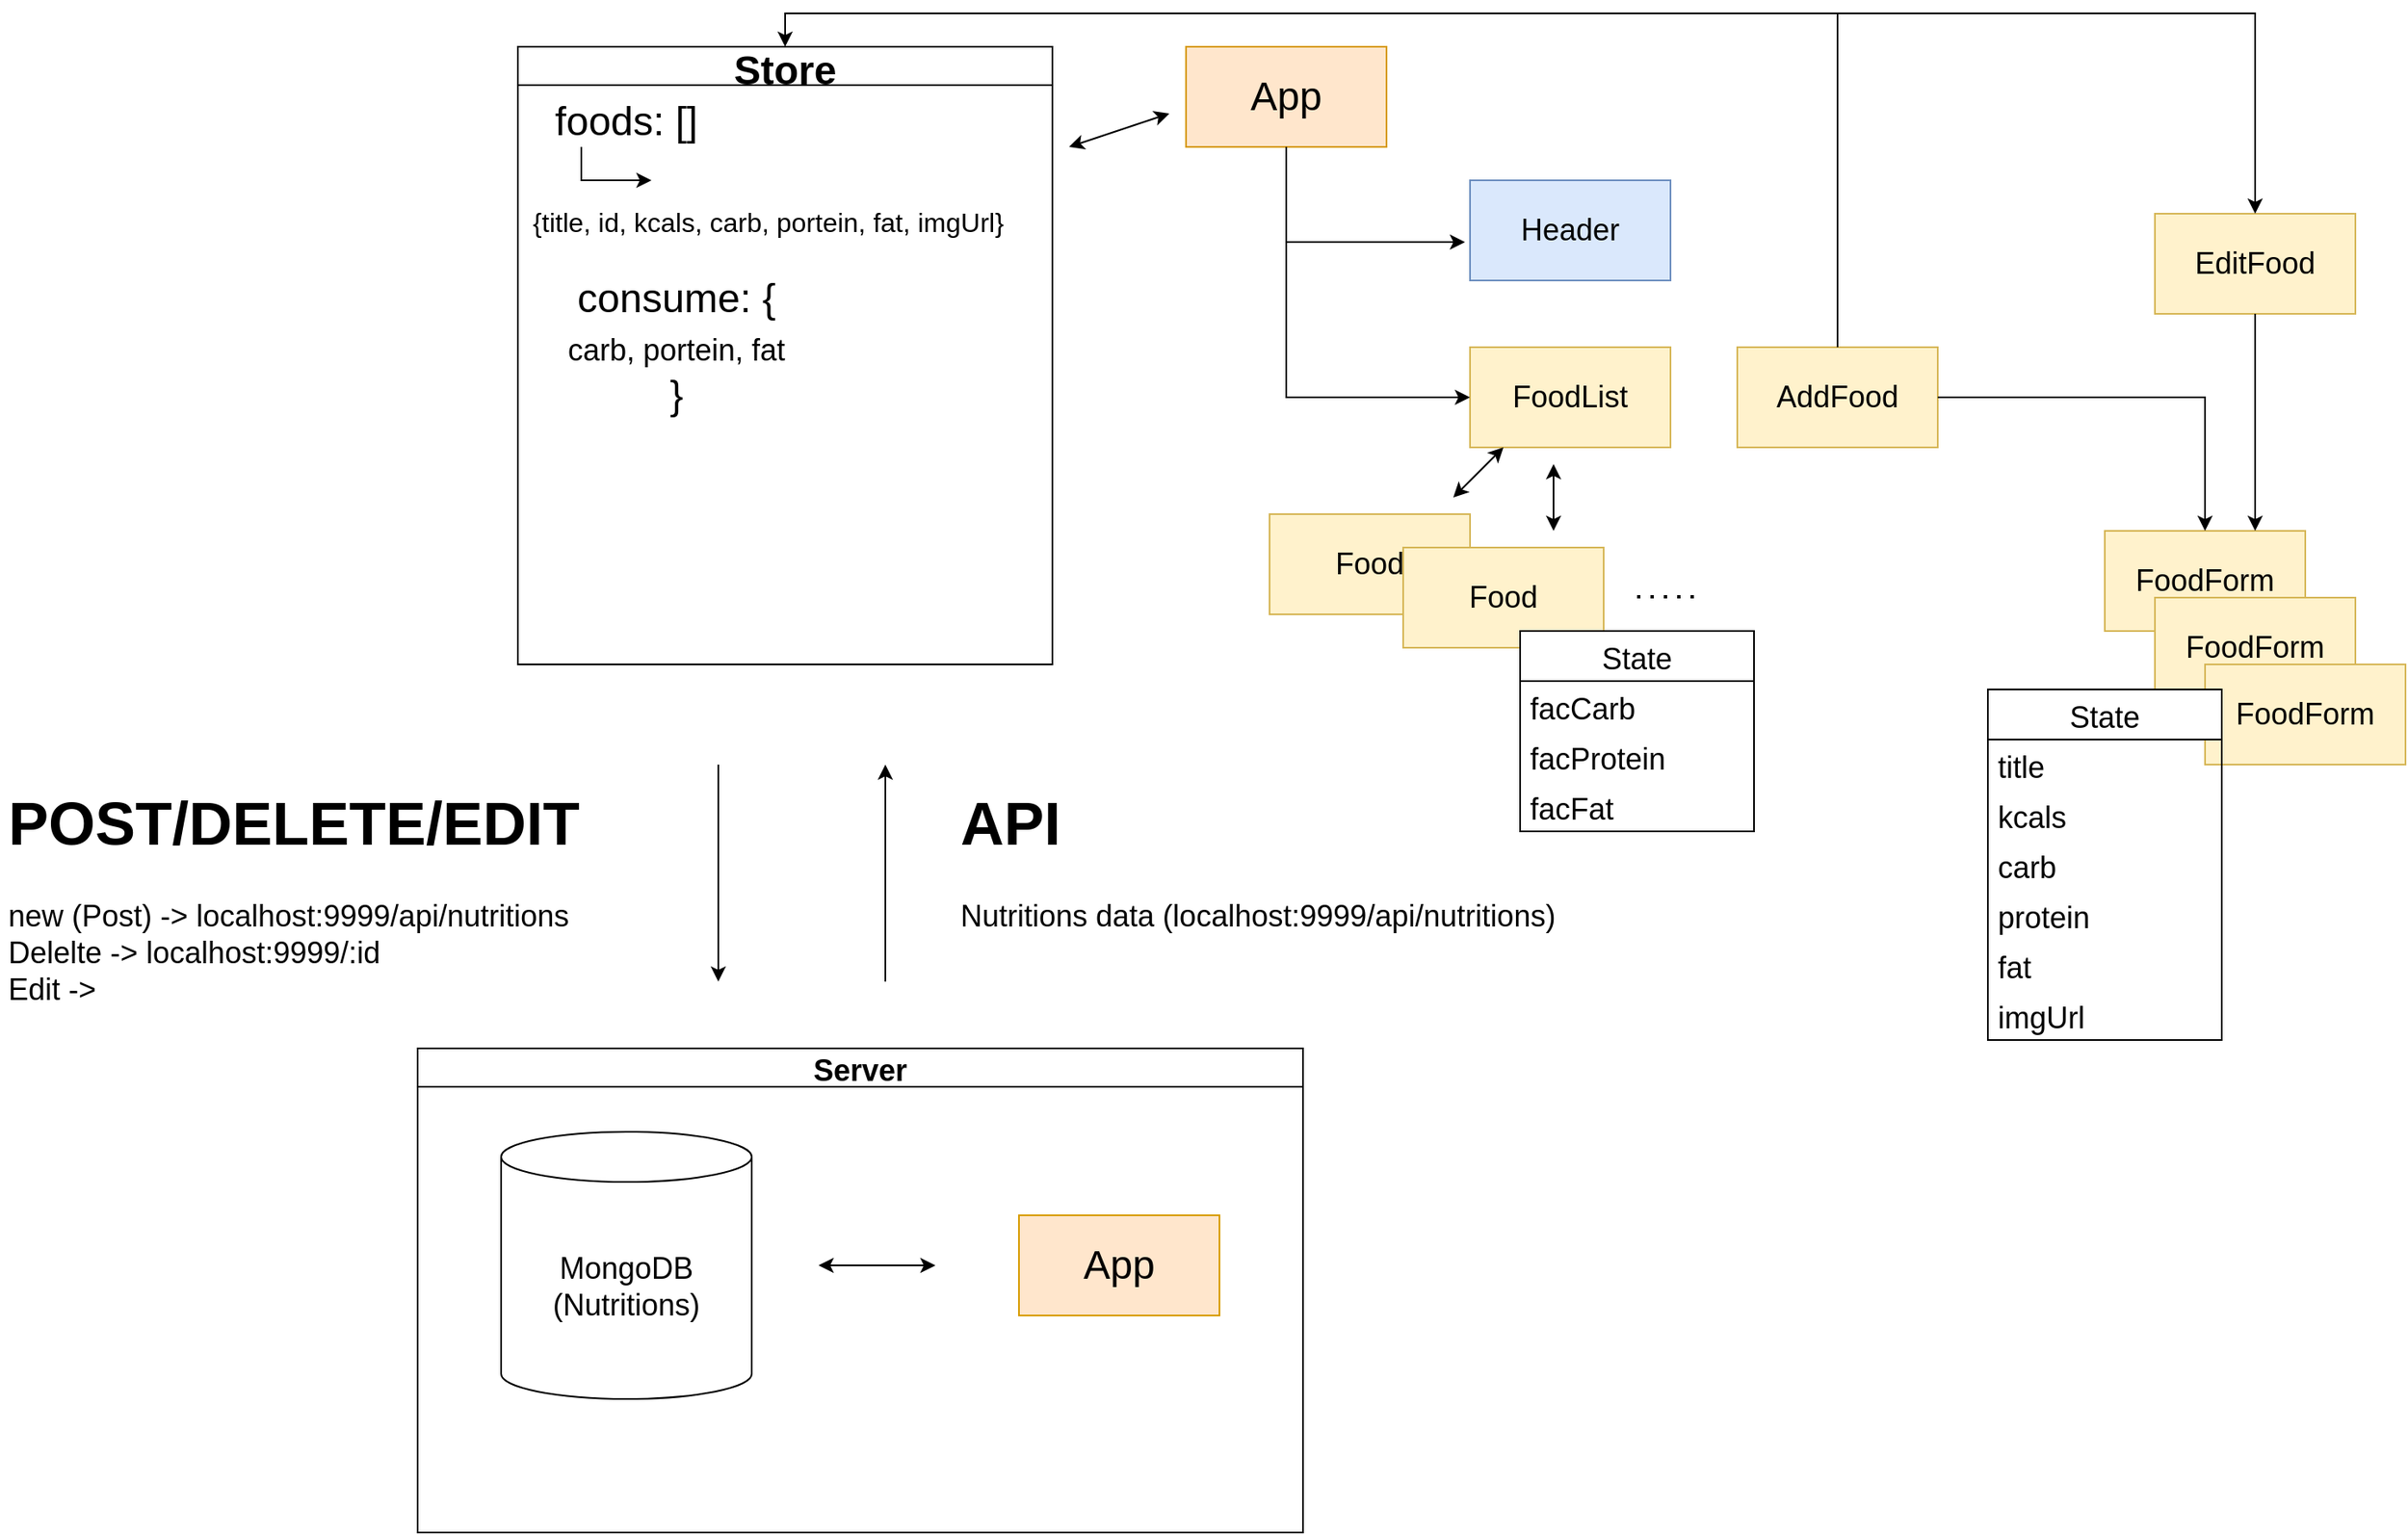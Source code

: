 <mxfile version="15.8.7" type="device"><diagram id="kgpKYQtTHZ0yAKxKKP6v" name="Page-1"><mxGraphModel dx="2339" dy="865" grid="1" gridSize="10" guides="1" tooltips="1" connect="1" arrows="1" fold="1" page="1" pageScale="1" pageWidth="850" pageHeight="1100" math="0" shadow="0"><root><mxCell id="0"/><mxCell id="1" parent="0"/><mxCell id="Rgc0jyytw76D7wVCoG3j-1" value="&lt;font style=&quot;font-size: 24px&quot;&gt;App&lt;/font&gt;" style="rounded=0;whiteSpace=wrap;html=1;fillColor=#ffe6cc;strokeColor=#d79b00;" vertex="1" parent="1"><mxGeometry x="520" y="80" width="120" height="60" as="geometry"/></mxCell><mxCell id="Rgc0jyytw76D7wVCoG3j-7" value="Store" style="swimlane;fontSize=24;" vertex="1" parent="1"><mxGeometry x="120" y="80" width="320" height="370" as="geometry"/></mxCell><mxCell id="Rgc0jyytw76D7wVCoG3j-8" value="foods: []" style="text;html=1;strokeColor=none;fillColor=none;align=center;verticalAlign=middle;whiteSpace=wrap;rounded=0;fontSize=24;" vertex="1" parent="Rgc0jyytw76D7wVCoG3j-7"><mxGeometry x="10" y="30" width="110" height="30" as="geometry"/></mxCell><mxCell id="Rgc0jyytw76D7wVCoG3j-9" value="" style="endArrow=classic;html=1;rounded=0;fontSize=24;" edge="1" parent="Rgc0jyytw76D7wVCoG3j-7"><mxGeometry width="50" height="50" relative="1" as="geometry"><mxPoint x="38" y="60" as="sourcePoint"/><mxPoint x="80" y="80" as="targetPoint"/><Array as="points"><mxPoint x="38" y="80"/></Array></mxGeometry></mxCell><mxCell id="Rgc0jyytw76D7wVCoG3j-10" value="&lt;font size=&quot;3&quot;&gt;{title, id, kcals, carb, portein, fat, imgUrl}&lt;/font&gt;" style="text;html=1;strokeColor=none;fillColor=none;align=center;verticalAlign=middle;whiteSpace=wrap;rounded=0;fontSize=24;" vertex="1" parent="Rgc0jyytw76D7wVCoG3j-7"><mxGeometry x="-20" y="60" width="340" height="85" as="geometry"/></mxCell><mxCell id="Rgc0jyytw76D7wVCoG3j-46" value="consume: {&lt;br&gt;&lt;font style=&quot;font-size: 18px&quot;&gt;carb, portein, fat&lt;br&gt;&lt;/font&gt;}" style="text;html=1;strokeColor=none;fillColor=none;align=center;verticalAlign=middle;whiteSpace=wrap;rounded=0;fontSize=24;" vertex="1" parent="Rgc0jyytw76D7wVCoG3j-7"><mxGeometry x="-30" y="140" width="250" height="80" as="geometry"/></mxCell><mxCell id="Rgc0jyytw76D7wVCoG3j-11" value="" style="endArrow=classic;startArrow=classic;html=1;rounded=0;fontSize=12;" edge="1" parent="1"><mxGeometry width="50" height="50" relative="1" as="geometry"><mxPoint x="450" y="140" as="sourcePoint"/><mxPoint x="510" y="120" as="targetPoint"/></mxGeometry></mxCell><mxCell id="Rgc0jyytw76D7wVCoG3j-12" value="&lt;font style=&quot;font-size: 18px&quot;&gt;Header&lt;/font&gt;" style="rounded=0;whiteSpace=wrap;html=1;fontSize=12;fillColor=#dae8fc;strokeColor=#6c8ebf;" vertex="1" parent="1"><mxGeometry x="690" y="160" width="120" height="60" as="geometry"/></mxCell><mxCell id="Rgc0jyytw76D7wVCoG3j-13" value="" style="endArrow=classic;html=1;rounded=0;fontSize=18;entryX=-0.025;entryY=0.617;entryDx=0;entryDy=0;entryPerimeter=0;exitX=0.5;exitY=1;exitDx=0;exitDy=0;" edge="1" parent="1" source="Rgc0jyytw76D7wVCoG3j-1" target="Rgc0jyytw76D7wVCoG3j-12"><mxGeometry width="50" height="50" relative="1" as="geometry"><mxPoint x="590" y="240" as="sourcePoint"/><mxPoint x="640" y="190" as="targetPoint"/><Array as="points"><mxPoint x="580" y="197"/></Array></mxGeometry></mxCell><mxCell id="Rgc0jyytw76D7wVCoG3j-14" value="FoodList" style="rounded=0;whiteSpace=wrap;html=1;fontSize=18;fillColor=#fff2cc;strokeColor=#d6b656;" vertex="1" parent="1"><mxGeometry x="690" y="260" width="120" height="60" as="geometry"/></mxCell><mxCell id="Rgc0jyytw76D7wVCoG3j-15" value="" style="endArrow=classic;html=1;rounded=0;fontSize=18;entryX=0;entryY=0.5;entryDx=0;entryDy=0;" edge="1" parent="1" target="Rgc0jyytw76D7wVCoG3j-14"><mxGeometry width="50" height="50" relative="1" as="geometry"><mxPoint x="580" y="190" as="sourcePoint"/><mxPoint x="460" y="350" as="targetPoint"/><Array as="points"><mxPoint x="580" y="290"/></Array></mxGeometry></mxCell><mxCell id="Rgc0jyytw76D7wVCoG3j-16" value="Food" style="rounded=0;whiteSpace=wrap;html=1;fontSize=18;fillColor=#fff2cc;strokeColor=#d6b656;" vertex="1" parent="1"><mxGeometry x="570" y="360" width="120" height="60" as="geometry"/></mxCell><mxCell id="Rgc0jyytw76D7wVCoG3j-17" value="Food" style="rounded=0;whiteSpace=wrap;html=1;fontSize=18;fillColor=#fff2cc;strokeColor=#d6b656;" vertex="1" parent="1"><mxGeometry x="650" y="380" width="120" height="60" as="geometry"/></mxCell><mxCell id="Rgc0jyytw76D7wVCoG3j-18" value="" style="endArrow=none;dashed=1;html=1;dashPattern=1 3;strokeWidth=2;rounded=0;fontSize=18;" edge="1" parent="1"><mxGeometry width="50" height="50" relative="1" as="geometry"><mxPoint x="790" y="409.5" as="sourcePoint"/><mxPoint x="830" y="409.5" as="targetPoint"/></mxGeometry></mxCell><mxCell id="Rgc0jyytw76D7wVCoG3j-19" value="" style="endArrow=classic;startArrow=classic;html=1;rounded=0;fontSize=18;" edge="1" parent="1"><mxGeometry width="50" height="50" relative="1" as="geometry"><mxPoint x="680" y="350" as="sourcePoint"/><mxPoint x="710" y="320" as="targetPoint"/></mxGeometry></mxCell><mxCell id="Rgc0jyytw76D7wVCoG3j-20" value="" style="endArrow=classic;startArrow=classic;html=1;rounded=0;fontSize=18;" edge="1" parent="1"><mxGeometry width="50" height="50" relative="1" as="geometry"><mxPoint x="740" y="370" as="sourcePoint"/><mxPoint x="740" y="330" as="targetPoint"/></mxGeometry></mxCell><mxCell id="Rgc0jyytw76D7wVCoG3j-24" value="Server" style="swimlane;fontSize=18;" vertex="1" parent="1"><mxGeometry x="60" y="680" width="530" height="290" as="geometry"/></mxCell><mxCell id="Rgc0jyytw76D7wVCoG3j-25" value="MongoDB&lt;br&gt;(Nutritions)" style="shape=cylinder3;whiteSpace=wrap;html=1;boundedLbl=1;backgroundOutline=1;size=15;fontSize=18;" vertex="1" parent="Rgc0jyytw76D7wVCoG3j-24"><mxGeometry x="50" y="50" width="150" height="160" as="geometry"/></mxCell><mxCell id="Rgc0jyytw76D7wVCoG3j-26" value="&lt;font style=&quot;font-size: 24px&quot;&gt;App&lt;/font&gt;" style="rounded=0;whiteSpace=wrap;html=1;fillColor=#ffe6cc;strokeColor=#d79b00;" vertex="1" parent="Rgc0jyytw76D7wVCoG3j-24"><mxGeometry x="360" y="100" width="120" height="60" as="geometry"/></mxCell><mxCell id="Rgc0jyytw76D7wVCoG3j-27" value="" style="endArrow=classic;startArrow=classic;html=1;rounded=0;fontSize=18;" edge="1" parent="Rgc0jyytw76D7wVCoG3j-24"><mxGeometry width="50" height="50" relative="1" as="geometry"><mxPoint x="240" y="130" as="sourcePoint"/><mxPoint x="310" y="130" as="targetPoint"/></mxGeometry></mxCell><mxCell id="Rgc0jyytw76D7wVCoG3j-28" value="" style="endArrow=classic;html=1;rounded=0;fontSize=18;" edge="1" parent="1"><mxGeometry width="50" height="50" relative="1" as="geometry"><mxPoint x="340" y="640" as="sourcePoint"/><mxPoint x="340" y="510" as="targetPoint"/></mxGeometry></mxCell><mxCell id="Rgc0jyytw76D7wVCoG3j-29" value="&lt;h1&gt;API&lt;/h1&gt;&lt;div&gt;Nutritions data (localhost:9999/api/nutritions)&lt;/div&gt;" style="text;html=1;strokeColor=none;fillColor=none;spacing=5;spacingTop=-20;whiteSpace=wrap;overflow=hidden;rounded=0;fontSize=18;" vertex="1" parent="1"><mxGeometry x="380" y="510" width="450" height="120" as="geometry"/></mxCell><mxCell id="Rgc0jyytw76D7wVCoG3j-31" value="" style="endArrow=classic;html=1;rounded=0;fontSize=18;" edge="1" parent="1"><mxGeometry width="50" height="50" relative="1" as="geometry"><mxPoint x="240" y="510" as="sourcePoint"/><mxPoint x="240" y="640" as="targetPoint"/></mxGeometry></mxCell><mxCell id="Rgc0jyytw76D7wVCoG3j-32" value="&lt;h1&gt;&lt;span&gt;POST/DELETE/EDIT&lt;/span&gt;&lt;/h1&gt;&lt;div&gt;&lt;span&gt;new (Post) -&amp;gt; localhost:9999/api/nutritions&lt;/span&gt;&lt;/div&gt;&lt;div&gt;Delelte -&amp;gt; localhost:9999/:id&lt;/div&gt;&lt;div&gt;Edit -&amp;gt;&amp;nbsp;&lt;/div&gt;" style="text;html=1;strokeColor=none;fillColor=none;spacing=5;spacingTop=-20;whiteSpace=wrap;overflow=hidden;rounded=0;fontSize=18;" vertex="1" parent="1"><mxGeometry x="-190" y="510" width="390" height="150" as="geometry"/></mxCell><mxCell id="Rgc0jyytw76D7wVCoG3j-33" value="AddFood" style="rounded=0;whiteSpace=wrap;html=1;fontSize=18;fillColor=#fff2cc;strokeColor=#d6b656;" vertex="1" parent="1"><mxGeometry x="850" y="260" width="120" height="60" as="geometry"/></mxCell><mxCell id="Rgc0jyytw76D7wVCoG3j-37" value="" style="endArrow=classic;html=1;rounded=0;fontSize=18;entryX=0.5;entryY=0;entryDx=0;entryDy=0;" edge="1" parent="1" source="Rgc0jyytw76D7wVCoG3j-33" target="Rgc0jyytw76D7wVCoG3j-7"><mxGeometry width="50" height="50" relative="1" as="geometry"><mxPoint x="875" y="150" as="sourcePoint"/><mxPoint x="945" y="220" as="targetPoint"/><Array as="points"><mxPoint x="910" y="60"/><mxPoint x="280" y="60"/></Array></mxGeometry></mxCell><mxCell id="Rgc0jyytw76D7wVCoG3j-58" value="State" style="swimlane;fontStyle=0;childLayout=stackLayout;horizontal=1;startSize=30;horizontalStack=0;resizeParent=1;resizeParentMax=0;resizeLast=0;collapsible=1;marginBottom=0;fontSize=18;" vertex="1" parent="1"><mxGeometry x="720" y="430" width="140" height="120" as="geometry"/></mxCell><mxCell id="Rgc0jyytw76D7wVCoG3j-59" value="facCarb" style="text;strokeColor=none;fillColor=none;align=left;verticalAlign=middle;spacingLeft=4;spacingRight=4;overflow=hidden;points=[[0,0.5],[1,0.5]];portConstraint=eastwest;rotatable=0;fontSize=18;" vertex="1" parent="Rgc0jyytw76D7wVCoG3j-58"><mxGeometry y="30" width="140" height="30" as="geometry"/></mxCell><mxCell id="Rgc0jyytw76D7wVCoG3j-60" value="facProtein" style="text;strokeColor=none;fillColor=none;align=left;verticalAlign=middle;spacingLeft=4;spacingRight=4;overflow=hidden;points=[[0,0.5],[1,0.5]];portConstraint=eastwest;rotatable=0;fontSize=18;" vertex="1" parent="Rgc0jyytw76D7wVCoG3j-58"><mxGeometry y="60" width="140" height="30" as="geometry"/></mxCell><mxCell id="Rgc0jyytw76D7wVCoG3j-61" value="facFat" style="text;strokeColor=none;fillColor=none;align=left;verticalAlign=middle;spacingLeft=4;spacingRight=4;overflow=hidden;points=[[0,0.5],[1,0.5]];portConstraint=eastwest;rotatable=0;fontSize=18;" vertex="1" parent="Rgc0jyytw76D7wVCoG3j-58"><mxGeometry y="90" width="140" height="30" as="geometry"/></mxCell><mxCell id="Rgc0jyytw76D7wVCoG3j-62" value="FoodForm" style="rounded=0;whiteSpace=wrap;html=1;fontSize=18;fillColor=#fff2cc;strokeColor=#d6b656;" vertex="1" parent="1"><mxGeometry x="1070" y="370" width="120" height="60" as="geometry"/></mxCell><mxCell id="Rgc0jyytw76D7wVCoG3j-63" value="FoodForm" style="rounded=0;whiteSpace=wrap;html=1;fontSize=18;fillColor=#fff2cc;strokeColor=#d6b656;" vertex="1" parent="1"><mxGeometry x="1100" y="410" width="120" height="60" as="geometry"/></mxCell><mxCell id="Rgc0jyytw76D7wVCoG3j-64" value="FoodForm" style="rounded=0;whiteSpace=wrap;html=1;fontSize=18;fillColor=#fff2cc;strokeColor=#d6b656;" vertex="1" parent="1"><mxGeometry x="1130" y="450" width="120" height="60" as="geometry"/></mxCell><mxCell id="Rgc0jyytw76D7wVCoG3j-65" value="" style="endArrow=classic;html=1;rounded=0;fontSize=18;exitX=1;exitY=0.5;exitDx=0;exitDy=0;entryX=0.5;entryY=0;entryDx=0;entryDy=0;" edge="1" parent="1" source="Rgc0jyytw76D7wVCoG3j-33" target="Rgc0jyytw76D7wVCoG3j-62"><mxGeometry width="50" height="50" relative="1" as="geometry"><mxPoint x="480" y="440" as="sourcePoint"/><mxPoint x="530" y="390" as="targetPoint"/><Array as="points"><mxPoint x="1130" y="290"/></Array></mxGeometry></mxCell><mxCell id="Rgc0jyytw76D7wVCoG3j-66" value="EditFood" style="rounded=0;whiteSpace=wrap;html=1;fontSize=18;fillColor=#fff2cc;strokeColor=#d6b656;" vertex="1" parent="1"><mxGeometry x="1100" y="180" width="120" height="60" as="geometry"/></mxCell><mxCell id="Rgc0jyytw76D7wVCoG3j-67" value="" style="endArrow=classic;html=1;rounded=0;fontSize=18;entryX=0.5;entryY=0;entryDx=0;entryDy=0;" edge="1" parent="1" target="Rgc0jyytw76D7wVCoG3j-66"><mxGeometry width="50" height="50" relative="1" as="geometry"><mxPoint x="910" y="60" as="sourcePoint"/><mxPoint x="530" y="390" as="targetPoint"/><Array as="points"><mxPoint x="1160" y="60"/></Array></mxGeometry></mxCell><mxCell id="Rgc0jyytw76D7wVCoG3j-68" value="" style="endArrow=classic;html=1;rounded=0;fontSize=18;exitX=0.5;exitY=1;exitDx=0;exitDy=0;entryX=0.75;entryY=0;entryDx=0;entryDy=0;" edge="1" parent="1" source="Rgc0jyytw76D7wVCoG3j-66" target="Rgc0jyytw76D7wVCoG3j-62"><mxGeometry width="50" height="50" relative="1" as="geometry"><mxPoint x="480" y="440" as="sourcePoint"/><mxPoint x="530" y="390" as="targetPoint"/></mxGeometry></mxCell><mxCell id="Rgc0jyytw76D7wVCoG3j-48" value="State" style="swimlane;fontStyle=0;childLayout=stackLayout;horizontal=1;startSize=30;horizontalStack=0;resizeParent=1;resizeParentMax=0;resizeLast=0;collapsible=1;marginBottom=0;fontSize=18;" vertex="1" parent="1"><mxGeometry x="1000" y="465" width="140" height="210" as="geometry"/></mxCell><mxCell id="Rgc0jyytw76D7wVCoG3j-49" value="title        " style="text;strokeColor=none;fillColor=none;align=left;verticalAlign=middle;spacingLeft=4;spacingRight=4;overflow=hidden;points=[[0,0.5],[1,0.5]];portConstraint=eastwest;rotatable=0;fontSize=18;" vertex="1" parent="Rgc0jyytw76D7wVCoG3j-48"><mxGeometry y="30" width="140" height="30" as="geometry"/></mxCell><mxCell id="Rgc0jyytw76D7wVCoG3j-50" value="kcals" style="text;strokeColor=none;fillColor=none;align=left;verticalAlign=middle;spacingLeft=4;spacingRight=4;overflow=hidden;points=[[0,0.5],[1,0.5]];portConstraint=eastwest;rotatable=0;fontSize=18;" vertex="1" parent="Rgc0jyytw76D7wVCoG3j-48"><mxGeometry y="60" width="140" height="30" as="geometry"/></mxCell><mxCell id="Rgc0jyytw76D7wVCoG3j-51" value="carb" style="text;strokeColor=none;fillColor=none;align=left;verticalAlign=middle;spacingLeft=4;spacingRight=4;overflow=hidden;points=[[0,0.5],[1,0.5]];portConstraint=eastwest;rotatable=0;fontSize=18;" vertex="1" parent="Rgc0jyytw76D7wVCoG3j-48"><mxGeometry y="90" width="140" height="30" as="geometry"/></mxCell><mxCell id="Rgc0jyytw76D7wVCoG3j-52" value="protein" style="text;strokeColor=none;fillColor=none;align=left;verticalAlign=middle;spacingLeft=4;spacingRight=4;overflow=hidden;points=[[0,0.5],[1,0.5]];portConstraint=eastwest;rotatable=0;fontSize=18;" vertex="1" parent="Rgc0jyytw76D7wVCoG3j-48"><mxGeometry y="120" width="140" height="30" as="geometry"/></mxCell><mxCell id="Rgc0jyytw76D7wVCoG3j-53" value="fat" style="text;strokeColor=none;fillColor=none;align=left;verticalAlign=middle;spacingLeft=4;spacingRight=4;overflow=hidden;points=[[0,0.5],[1,0.5]];portConstraint=eastwest;rotatable=0;fontSize=18;" vertex="1" parent="Rgc0jyytw76D7wVCoG3j-48"><mxGeometry y="150" width="140" height="30" as="geometry"/></mxCell><mxCell id="Rgc0jyytw76D7wVCoG3j-54" value="imgUrl" style="text;strokeColor=none;fillColor=none;align=left;verticalAlign=middle;spacingLeft=4;spacingRight=4;overflow=hidden;points=[[0,0.5],[1,0.5]];portConstraint=eastwest;rotatable=0;fontSize=18;" vertex="1" parent="Rgc0jyytw76D7wVCoG3j-48"><mxGeometry y="180" width="140" height="30" as="geometry"/></mxCell></root></mxGraphModel></diagram></mxfile>